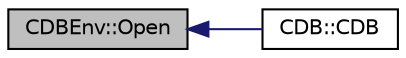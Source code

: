 digraph "CDBEnv::Open"
{
  edge [fontname="Helvetica",fontsize="10",labelfontname="Helvetica",labelfontsize="10"];
  node [fontname="Helvetica",fontsize="10",shape=record];
  rankdir="LR";
  Node57 [label="CDBEnv::Open",height=0.2,width=0.4,color="black", fillcolor="grey75", style="filled", fontcolor="black"];
  Node57 -> Node58 [dir="back",color="midnightblue",fontsize="10",style="solid",fontname="Helvetica"];
  Node58 [label="CDB::CDB",height=0.2,width=0.4,color="black", fillcolor="white", style="filled",URL="$class_c_d_b.html#aa5f2317ab28c6424bfebdaa969aa2b2c"];
}
